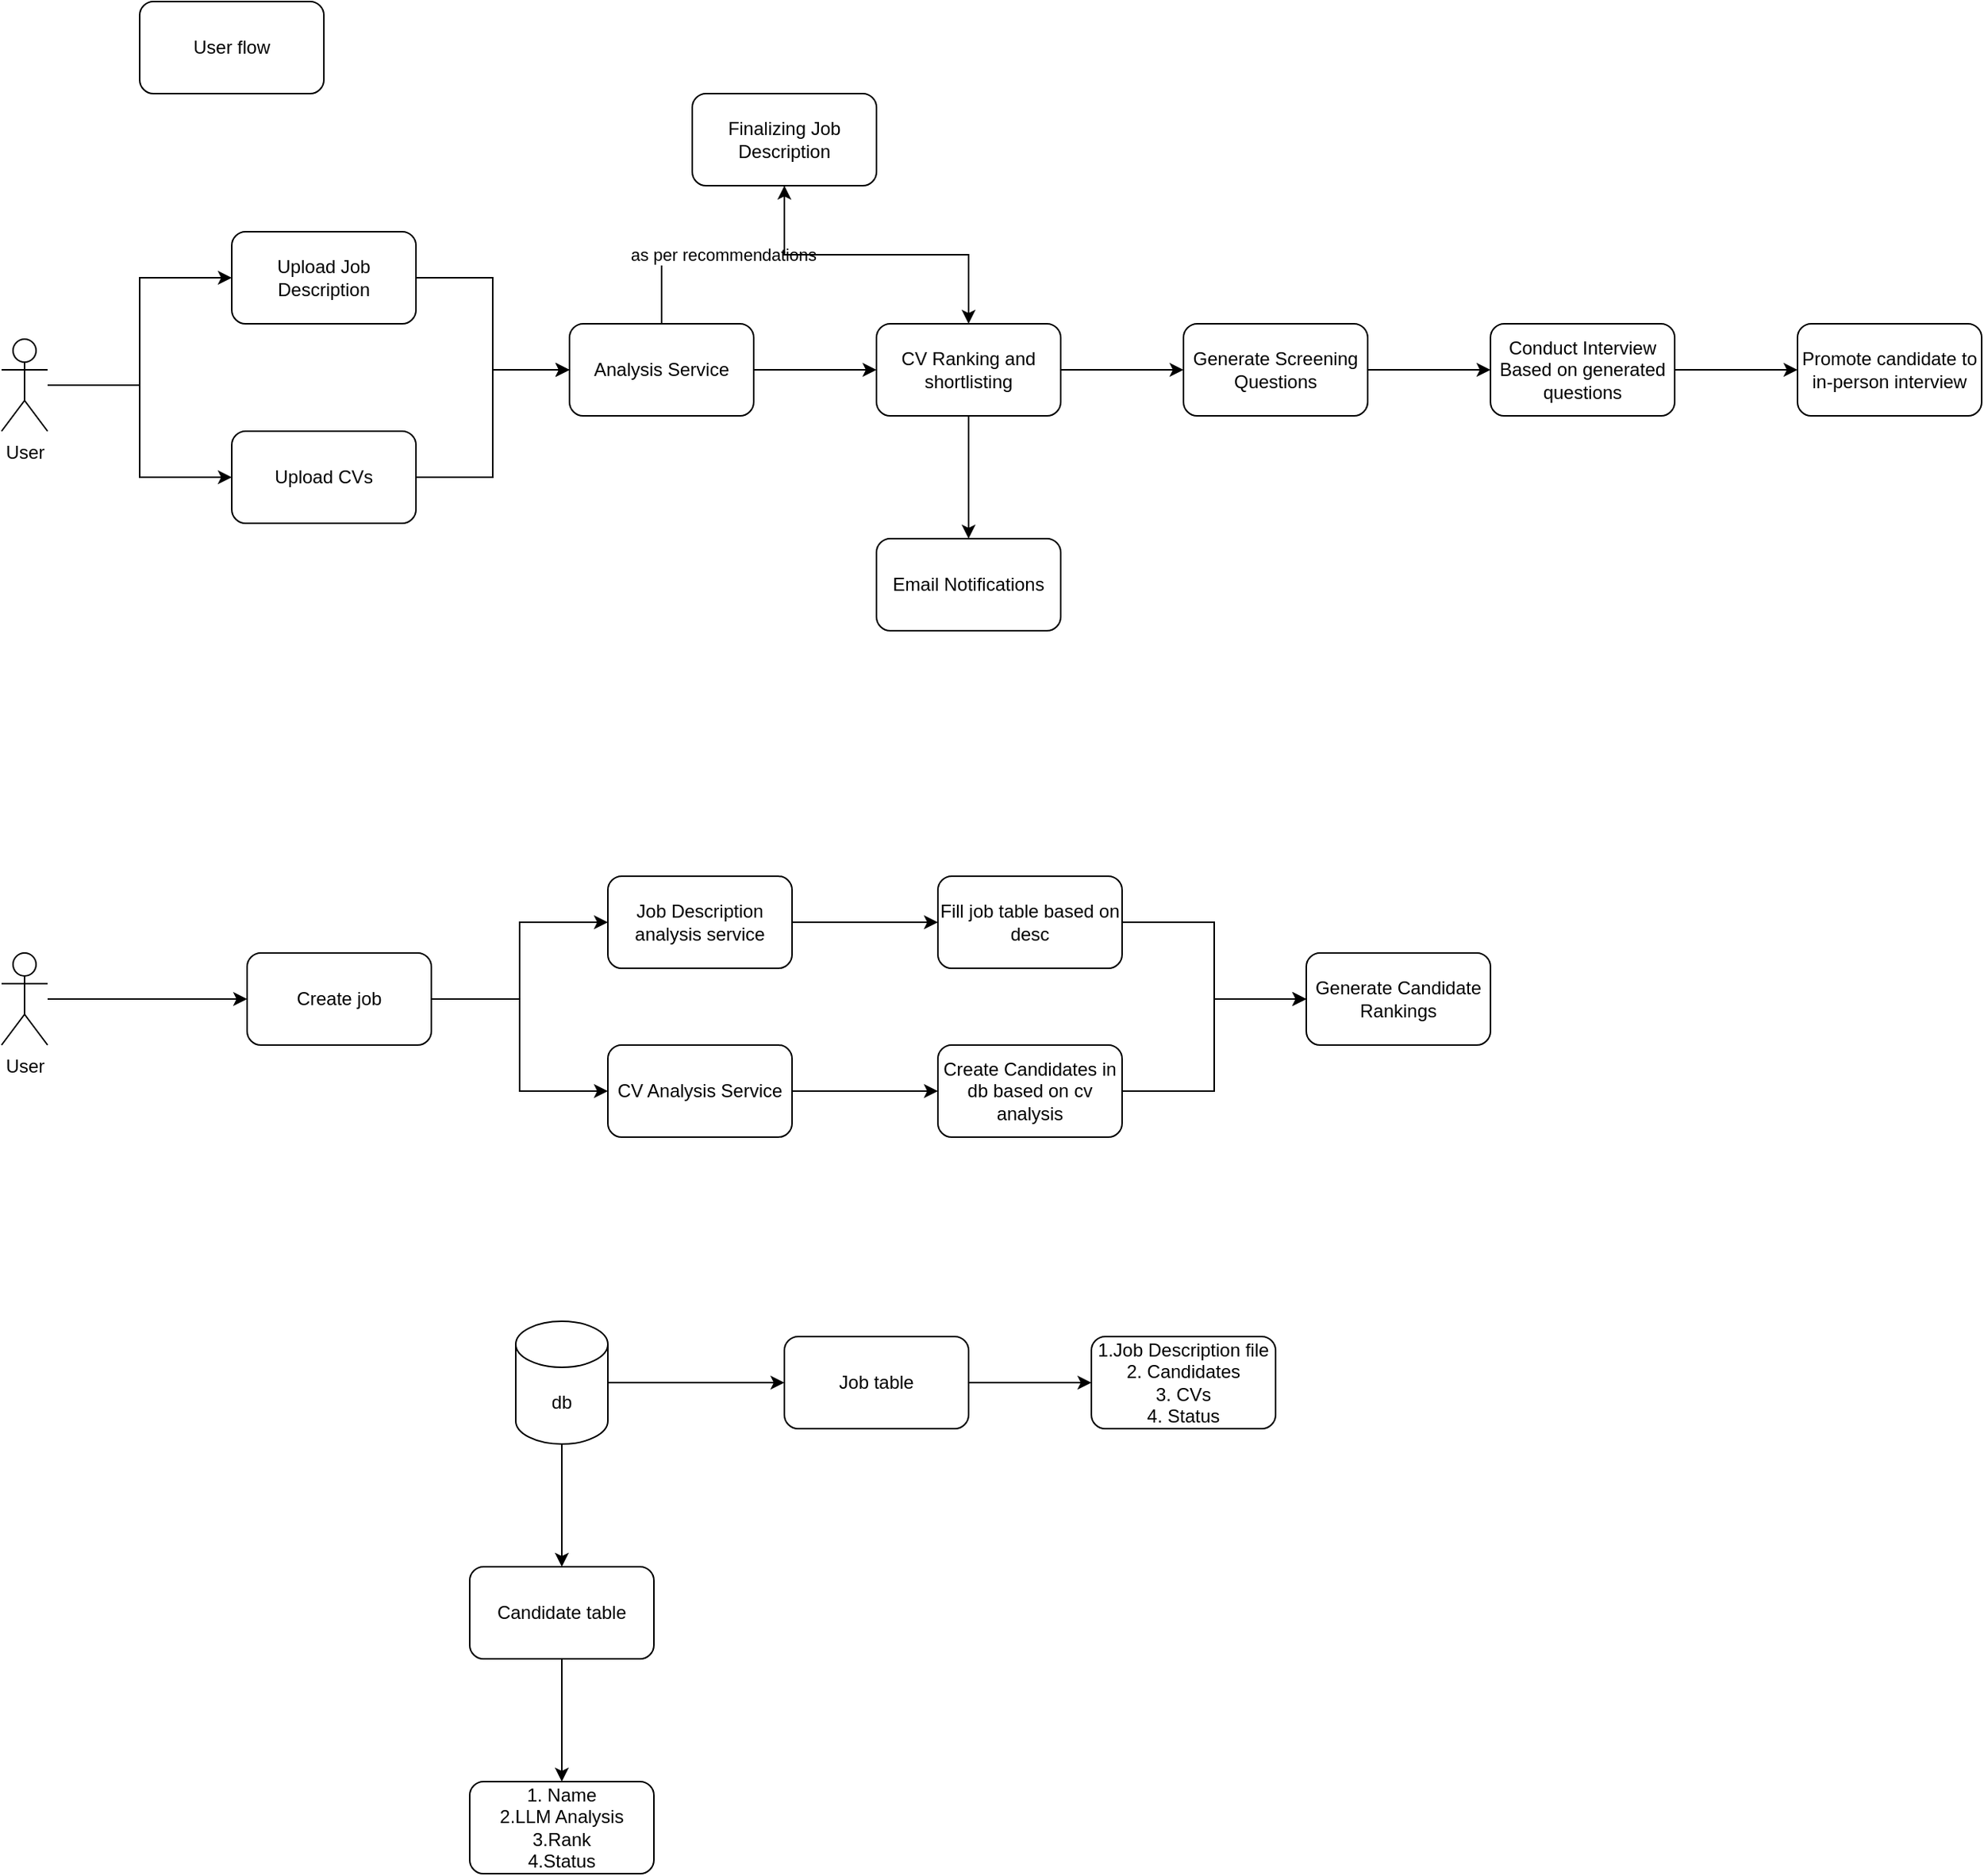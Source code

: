 <mxfile version="21.6.6" type="github">
  <diagram name="Page-1" id="e92pFJtTAgTPSM_yZ_QB">
    <mxGraphModel dx="1423" dy="819" grid="1" gridSize="10" guides="1" tooltips="1" connect="1" arrows="1" fold="1" page="1" pageScale="1" pageWidth="850" pageHeight="1100" math="0" shadow="0">
      <root>
        <mxCell id="0" />
        <mxCell id="1" parent="0" />
        <mxCell id="mdS3PxRhcJVPlUNp_Cys-1" value="User flow" style="rounded=1;whiteSpace=wrap;html=1;" vertex="1" parent="1">
          <mxGeometry x="190" y="70" width="120" height="60" as="geometry" />
        </mxCell>
        <mxCell id="mdS3PxRhcJVPlUNp_Cys-4" style="edgeStyle=orthogonalEdgeStyle;rounded=0;orthogonalLoop=1;jettySize=auto;html=1;entryX=0;entryY=0.5;entryDx=0;entryDy=0;" edge="1" parent="1" source="mdS3PxRhcJVPlUNp_Cys-2" target="mdS3PxRhcJVPlUNp_Cys-3">
          <mxGeometry relative="1" as="geometry" />
        </mxCell>
        <mxCell id="mdS3PxRhcJVPlUNp_Cys-6" style="edgeStyle=orthogonalEdgeStyle;rounded=0;orthogonalLoop=1;jettySize=auto;html=1;entryX=0;entryY=0.5;entryDx=0;entryDy=0;" edge="1" parent="1" source="mdS3PxRhcJVPlUNp_Cys-2" target="mdS3PxRhcJVPlUNp_Cys-5">
          <mxGeometry relative="1" as="geometry" />
        </mxCell>
        <mxCell id="mdS3PxRhcJVPlUNp_Cys-2" value="User" style="shape=umlActor;verticalLabelPosition=bottom;verticalAlign=top;html=1;outlineConnect=0;" vertex="1" parent="1">
          <mxGeometry x="100" y="290" width="30" height="60" as="geometry" />
        </mxCell>
        <mxCell id="mdS3PxRhcJVPlUNp_Cys-9" style="edgeStyle=orthogonalEdgeStyle;rounded=0;orthogonalLoop=1;jettySize=auto;html=1;entryX=0;entryY=0.5;entryDx=0;entryDy=0;" edge="1" parent="1" source="mdS3PxRhcJVPlUNp_Cys-3" target="mdS3PxRhcJVPlUNp_Cys-8">
          <mxGeometry relative="1" as="geometry" />
        </mxCell>
        <mxCell id="mdS3PxRhcJVPlUNp_Cys-3" value="Upload Job Description" style="rounded=1;whiteSpace=wrap;html=1;" vertex="1" parent="1">
          <mxGeometry x="250" y="220" width="120" height="60" as="geometry" />
        </mxCell>
        <mxCell id="mdS3PxRhcJVPlUNp_Cys-10" style="edgeStyle=orthogonalEdgeStyle;rounded=0;orthogonalLoop=1;jettySize=auto;html=1;entryX=0;entryY=0.5;entryDx=0;entryDy=0;" edge="1" parent="1" source="mdS3PxRhcJVPlUNp_Cys-5" target="mdS3PxRhcJVPlUNp_Cys-8">
          <mxGeometry relative="1" as="geometry" />
        </mxCell>
        <mxCell id="mdS3PxRhcJVPlUNp_Cys-5" value="Upload CVs" style="rounded=1;whiteSpace=wrap;html=1;" vertex="1" parent="1">
          <mxGeometry x="250" y="350" width="120" height="60" as="geometry" />
        </mxCell>
        <mxCell id="mdS3PxRhcJVPlUNp_Cys-12" value="as per recommendations" style="edgeStyle=orthogonalEdgeStyle;rounded=0;orthogonalLoop=1;jettySize=auto;html=1;" edge="1" parent="1" source="mdS3PxRhcJVPlUNp_Cys-8" target="mdS3PxRhcJVPlUNp_Cys-11">
          <mxGeometry relative="1" as="geometry" />
        </mxCell>
        <mxCell id="mdS3PxRhcJVPlUNp_Cys-14" value="" style="edgeStyle=orthogonalEdgeStyle;rounded=0;orthogonalLoop=1;jettySize=auto;html=1;" edge="1" parent="1" source="mdS3PxRhcJVPlUNp_Cys-8" target="mdS3PxRhcJVPlUNp_Cys-13">
          <mxGeometry relative="1" as="geometry" />
        </mxCell>
        <mxCell id="mdS3PxRhcJVPlUNp_Cys-8" value="Analysis Service" style="rounded=1;whiteSpace=wrap;html=1;" vertex="1" parent="1">
          <mxGeometry x="470" y="280" width="120" height="60" as="geometry" />
        </mxCell>
        <mxCell id="mdS3PxRhcJVPlUNp_Cys-15" style="edgeStyle=orthogonalEdgeStyle;rounded=0;orthogonalLoop=1;jettySize=auto;html=1;" edge="1" parent="1" source="mdS3PxRhcJVPlUNp_Cys-11" target="mdS3PxRhcJVPlUNp_Cys-13">
          <mxGeometry relative="1" as="geometry" />
        </mxCell>
        <mxCell id="mdS3PxRhcJVPlUNp_Cys-11" value="Finalizing Job Description" style="whiteSpace=wrap;html=1;rounded=1;" vertex="1" parent="1">
          <mxGeometry x="550" y="130" width="120" height="60" as="geometry" />
        </mxCell>
        <mxCell id="mdS3PxRhcJVPlUNp_Cys-17" value="" style="edgeStyle=orthogonalEdgeStyle;rounded=0;orthogonalLoop=1;jettySize=auto;html=1;" edge="1" parent="1" source="mdS3PxRhcJVPlUNp_Cys-13" target="mdS3PxRhcJVPlUNp_Cys-16">
          <mxGeometry relative="1" as="geometry" />
        </mxCell>
        <mxCell id="mdS3PxRhcJVPlUNp_Cys-19" value="" style="edgeStyle=orthogonalEdgeStyle;rounded=0;orthogonalLoop=1;jettySize=auto;html=1;" edge="1" parent="1" source="mdS3PxRhcJVPlUNp_Cys-13" target="mdS3PxRhcJVPlUNp_Cys-18">
          <mxGeometry relative="1" as="geometry" />
        </mxCell>
        <mxCell id="mdS3PxRhcJVPlUNp_Cys-13" value="CV Ranking and shortlisting" style="whiteSpace=wrap;html=1;rounded=1;" vertex="1" parent="1">
          <mxGeometry x="670" y="280" width="120" height="60" as="geometry" />
        </mxCell>
        <mxCell id="mdS3PxRhcJVPlUNp_Cys-16" value="Email Notifications" style="whiteSpace=wrap;html=1;rounded=1;" vertex="1" parent="1">
          <mxGeometry x="670" y="420" width="120" height="60" as="geometry" />
        </mxCell>
        <mxCell id="mdS3PxRhcJVPlUNp_Cys-21" value="" style="edgeStyle=orthogonalEdgeStyle;rounded=0;orthogonalLoop=1;jettySize=auto;html=1;" edge="1" parent="1" source="mdS3PxRhcJVPlUNp_Cys-18" target="mdS3PxRhcJVPlUNp_Cys-20">
          <mxGeometry relative="1" as="geometry" />
        </mxCell>
        <mxCell id="mdS3PxRhcJVPlUNp_Cys-18" value="Generate Screening Questions" style="whiteSpace=wrap;html=1;rounded=1;" vertex="1" parent="1">
          <mxGeometry x="870" y="280" width="120" height="60" as="geometry" />
        </mxCell>
        <mxCell id="mdS3PxRhcJVPlUNp_Cys-23" value="" style="edgeStyle=orthogonalEdgeStyle;rounded=0;orthogonalLoop=1;jettySize=auto;html=1;" edge="1" parent="1" source="mdS3PxRhcJVPlUNp_Cys-20" target="mdS3PxRhcJVPlUNp_Cys-22">
          <mxGeometry relative="1" as="geometry" />
        </mxCell>
        <mxCell id="mdS3PxRhcJVPlUNp_Cys-20" value="Conduct Interview Based on generated questions" style="whiteSpace=wrap;html=1;rounded=1;" vertex="1" parent="1">
          <mxGeometry x="1070" y="280" width="120" height="60" as="geometry" />
        </mxCell>
        <mxCell id="mdS3PxRhcJVPlUNp_Cys-22" value="Promote candidate to in-person interview" style="whiteSpace=wrap;html=1;rounded=1;" vertex="1" parent="1">
          <mxGeometry x="1270" y="280" width="120" height="60" as="geometry" />
        </mxCell>
        <mxCell id="mdS3PxRhcJVPlUNp_Cys-28" style="edgeStyle=orthogonalEdgeStyle;rounded=0;orthogonalLoop=1;jettySize=auto;html=1;" edge="1" parent="1" source="mdS3PxRhcJVPlUNp_Cys-24" target="mdS3PxRhcJVPlUNp_Cys-27">
          <mxGeometry relative="1" as="geometry" />
        </mxCell>
        <mxCell id="mdS3PxRhcJVPlUNp_Cys-24" value="User" style="shape=umlActor;verticalLabelPosition=bottom;verticalAlign=top;html=1;outlineConnect=0;" vertex="1" parent="1">
          <mxGeometry x="100" y="690" width="30" height="60" as="geometry" />
        </mxCell>
        <mxCell id="mdS3PxRhcJVPlUNp_Cys-30" value="" style="edgeStyle=orthogonalEdgeStyle;rounded=0;orthogonalLoop=1;jettySize=auto;html=1;" edge="1" parent="1" source="mdS3PxRhcJVPlUNp_Cys-27" target="mdS3PxRhcJVPlUNp_Cys-29">
          <mxGeometry relative="1" as="geometry" />
        </mxCell>
        <mxCell id="mdS3PxRhcJVPlUNp_Cys-32" value="" style="edgeStyle=orthogonalEdgeStyle;rounded=0;orthogonalLoop=1;jettySize=auto;html=1;" edge="1" parent="1" source="mdS3PxRhcJVPlUNp_Cys-27" target="mdS3PxRhcJVPlUNp_Cys-31">
          <mxGeometry relative="1" as="geometry" />
        </mxCell>
        <mxCell id="mdS3PxRhcJVPlUNp_Cys-27" value="Create job" style="rounded=1;whiteSpace=wrap;html=1;" vertex="1" parent="1">
          <mxGeometry x="260" y="690" width="120" height="60" as="geometry" />
        </mxCell>
        <mxCell id="mdS3PxRhcJVPlUNp_Cys-39" value="" style="edgeStyle=orthogonalEdgeStyle;rounded=0;orthogonalLoop=1;jettySize=auto;html=1;" edge="1" parent="1" source="mdS3PxRhcJVPlUNp_Cys-29" target="mdS3PxRhcJVPlUNp_Cys-38">
          <mxGeometry relative="1" as="geometry" />
        </mxCell>
        <mxCell id="mdS3PxRhcJVPlUNp_Cys-29" value="Job Description analysis service" style="whiteSpace=wrap;html=1;rounded=1;" vertex="1" parent="1">
          <mxGeometry x="495" y="640" width="120" height="60" as="geometry" />
        </mxCell>
        <mxCell id="mdS3PxRhcJVPlUNp_Cys-41" style="edgeStyle=orthogonalEdgeStyle;rounded=0;orthogonalLoop=1;jettySize=auto;html=1;entryX=0;entryY=0.5;entryDx=0;entryDy=0;" edge="1" parent="1" source="mdS3PxRhcJVPlUNp_Cys-31" target="mdS3PxRhcJVPlUNp_Cys-35">
          <mxGeometry relative="1" as="geometry" />
        </mxCell>
        <mxCell id="mdS3PxRhcJVPlUNp_Cys-31" value="CV Analysis Service" style="whiteSpace=wrap;html=1;rounded=1;" vertex="1" parent="1">
          <mxGeometry x="495" y="750" width="120" height="60" as="geometry" />
        </mxCell>
        <mxCell id="mdS3PxRhcJVPlUNp_Cys-33" value="Generate Candidate Rankings" style="whiteSpace=wrap;html=1;rounded=1;" vertex="1" parent="1">
          <mxGeometry x="950" y="690" width="120" height="60" as="geometry" />
        </mxCell>
        <mxCell id="mdS3PxRhcJVPlUNp_Cys-42" style="edgeStyle=orthogonalEdgeStyle;rounded=0;orthogonalLoop=1;jettySize=auto;html=1;" edge="1" parent="1" source="mdS3PxRhcJVPlUNp_Cys-35" target="mdS3PxRhcJVPlUNp_Cys-33">
          <mxGeometry relative="1" as="geometry" />
        </mxCell>
        <mxCell id="mdS3PxRhcJVPlUNp_Cys-35" value="Create Candidates in db based on cv analysis" style="whiteSpace=wrap;html=1;rounded=1;" vertex="1" parent="1">
          <mxGeometry x="710" y="750" width="120" height="60" as="geometry" />
        </mxCell>
        <mxCell id="mdS3PxRhcJVPlUNp_Cys-44" style="edgeStyle=orthogonalEdgeStyle;rounded=0;orthogonalLoop=1;jettySize=auto;html=1;entryX=0;entryY=0.5;entryDx=0;entryDy=0;" edge="1" parent="1" source="mdS3PxRhcJVPlUNp_Cys-38" target="mdS3PxRhcJVPlUNp_Cys-33">
          <mxGeometry relative="1" as="geometry" />
        </mxCell>
        <mxCell id="mdS3PxRhcJVPlUNp_Cys-38" value="Fill job table based on desc" style="whiteSpace=wrap;html=1;rounded=1;" vertex="1" parent="1">
          <mxGeometry x="710" y="640" width="120" height="60" as="geometry" />
        </mxCell>
        <mxCell id="mdS3PxRhcJVPlUNp_Cys-47" value="" style="edgeStyle=orthogonalEdgeStyle;rounded=0;orthogonalLoop=1;jettySize=auto;html=1;" edge="1" parent="1" source="mdS3PxRhcJVPlUNp_Cys-45" target="mdS3PxRhcJVPlUNp_Cys-46">
          <mxGeometry relative="1" as="geometry" />
        </mxCell>
        <mxCell id="mdS3PxRhcJVPlUNp_Cys-51" style="edgeStyle=orthogonalEdgeStyle;rounded=0;orthogonalLoop=1;jettySize=auto;html=1;entryX=0.5;entryY=0;entryDx=0;entryDy=0;" edge="1" parent="1" source="mdS3PxRhcJVPlUNp_Cys-45" target="mdS3PxRhcJVPlUNp_Cys-50">
          <mxGeometry relative="1" as="geometry" />
        </mxCell>
        <mxCell id="mdS3PxRhcJVPlUNp_Cys-45" value="db" style="shape=cylinder3;whiteSpace=wrap;html=1;boundedLbl=1;backgroundOutline=1;size=15;" vertex="1" parent="1">
          <mxGeometry x="435" y="930" width="60" height="80" as="geometry" />
        </mxCell>
        <mxCell id="mdS3PxRhcJVPlUNp_Cys-57" value="" style="edgeStyle=orthogonalEdgeStyle;rounded=0;orthogonalLoop=1;jettySize=auto;html=1;" edge="1" parent="1" source="mdS3PxRhcJVPlUNp_Cys-46" target="mdS3PxRhcJVPlUNp_Cys-56">
          <mxGeometry relative="1" as="geometry" />
        </mxCell>
        <mxCell id="mdS3PxRhcJVPlUNp_Cys-46" value="Job table" style="rounded=1;whiteSpace=wrap;html=1;" vertex="1" parent="1">
          <mxGeometry x="610" y="940" width="120" height="60" as="geometry" />
        </mxCell>
        <mxCell id="mdS3PxRhcJVPlUNp_Cys-55" value="" style="edgeStyle=orthogonalEdgeStyle;rounded=0;orthogonalLoop=1;jettySize=auto;html=1;" edge="1" parent="1" source="mdS3PxRhcJVPlUNp_Cys-50" target="mdS3PxRhcJVPlUNp_Cys-54">
          <mxGeometry relative="1" as="geometry" />
        </mxCell>
        <mxCell id="mdS3PxRhcJVPlUNp_Cys-50" value="Candidate table" style="rounded=1;whiteSpace=wrap;html=1;" vertex="1" parent="1">
          <mxGeometry x="405" y="1090" width="120" height="60" as="geometry" />
        </mxCell>
        <mxCell id="mdS3PxRhcJVPlUNp_Cys-54" value="1. Name&lt;br&gt;2.LLM Analysis&lt;br&gt;3.Rank&lt;br&gt;4.Status" style="whiteSpace=wrap;html=1;rounded=1;" vertex="1" parent="1">
          <mxGeometry x="405" y="1230" width="120" height="60" as="geometry" />
        </mxCell>
        <mxCell id="mdS3PxRhcJVPlUNp_Cys-56" value="1.Job Description file&lt;br&gt;2. Candidates&lt;br&gt;3. CVs&lt;br&gt;4. Status" style="whiteSpace=wrap;html=1;rounded=1;" vertex="1" parent="1">
          <mxGeometry x="810" y="940" width="120" height="60" as="geometry" />
        </mxCell>
      </root>
    </mxGraphModel>
  </diagram>
</mxfile>
